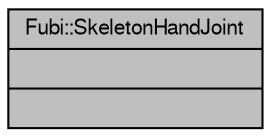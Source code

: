 digraph "Fubi::SkeletonHandJoint"
{
  edge [fontname="FreeSans",fontsize="10",labelfontname="FreeSans",labelfontsize="10"];
  node [fontname="FreeSans",fontsize="10",shape=record];
  Node1 [label="{Fubi::SkeletonHandJoint\n||}",height=0.2,width=0.4,color="black", fillcolor="grey75", style="filled" fontcolor="black"];
}
